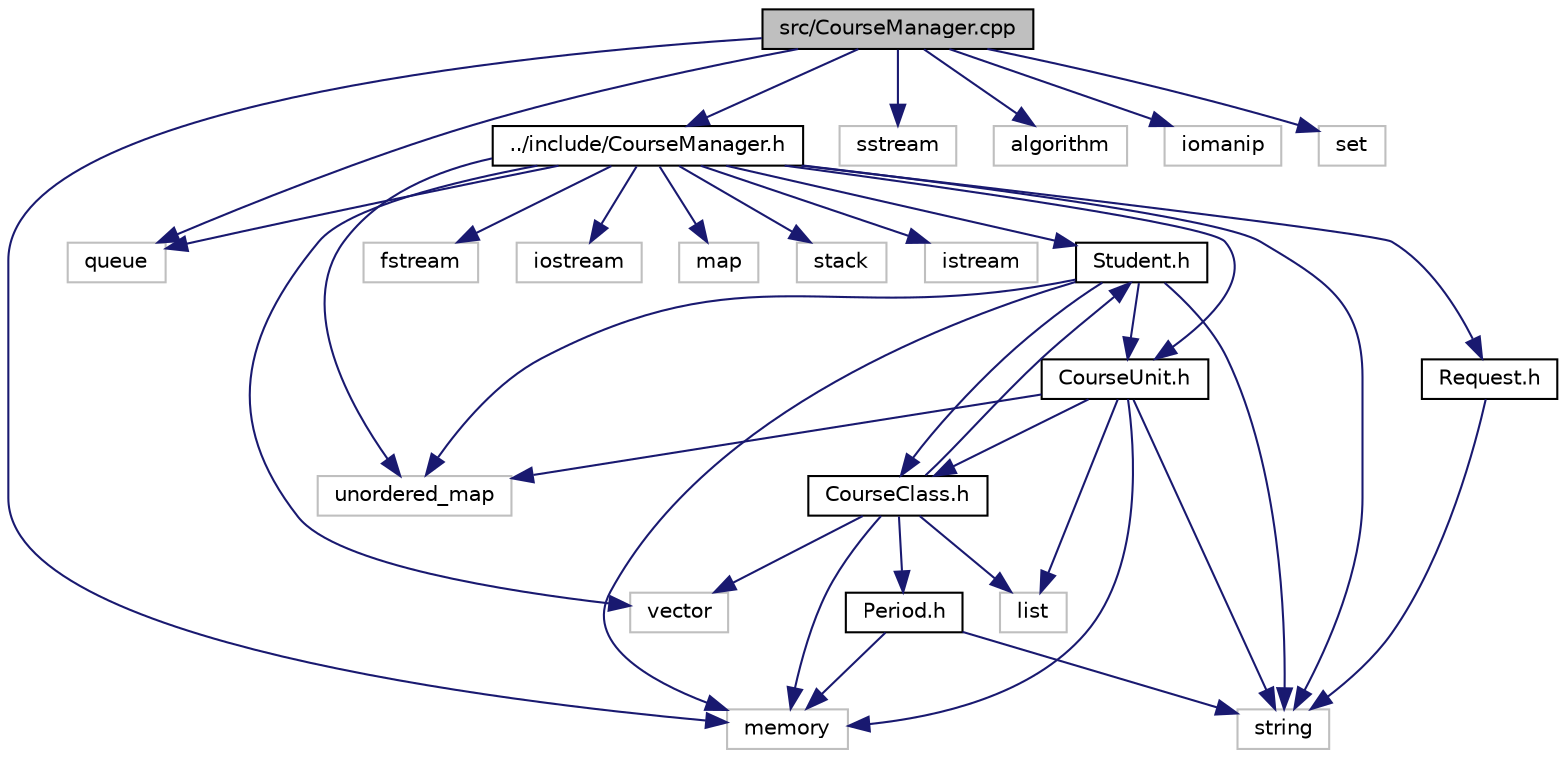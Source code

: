 digraph "src/CourseManager.cpp"
{
 // LATEX_PDF_SIZE
  edge [fontname="Helvetica",fontsize="10",labelfontname="Helvetica",labelfontsize="10"];
  node [fontname="Helvetica",fontsize="10",shape=record];
  Node1 [label="src/CourseManager.cpp",height=0.2,width=0.4,color="black", fillcolor="grey75", style="filled", fontcolor="black",tooltip=" "];
  Node1 -> Node2 [color="midnightblue",fontsize="10",style="solid"];
  Node2 [label="memory",height=0.2,width=0.4,color="grey75", fillcolor="white", style="filled",tooltip=" "];
  Node1 -> Node3 [color="midnightblue",fontsize="10",style="solid"];
  Node3 [label="sstream",height=0.2,width=0.4,color="grey75", fillcolor="white", style="filled",tooltip=" "];
  Node1 -> Node4 [color="midnightblue",fontsize="10",style="solid"];
  Node4 [label="algorithm",height=0.2,width=0.4,color="grey75", fillcolor="white", style="filled",tooltip=" "];
  Node1 -> Node5 [color="midnightblue",fontsize="10",style="solid"];
  Node5 [label="iomanip",height=0.2,width=0.4,color="grey75", fillcolor="white", style="filled",tooltip=" "];
  Node1 -> Node6 [color="midnightblue",fontsize="10",style="solid"];
  Node6 [label="set",height=0.2,width=0.4,color="grey75", fillcolor="white", style="filled",tooltip=" "];
  Node1 -> Node7 [color="midnightblue",fontsize="10",style="solid"];
  Node7 [label="queue",height=0.2,width=0.4,color="grey75", fillcolor="white", style="filled",tooltip=" "];
  Node1 -> Node8 [color="midnightblue",fontsize="10",style="solid"];
  Node8 [label="../include/CourseManager.h",height=0.2,width=0.4,color="black", fillcolor="white", style="filled",URL="$CourseManager_8h.html",tooltip=" "];
  Node8 -> Node9 [color="midnightblue",fontsize="10",style="solid"];
  Node9 [label="unordered_map",height=0.2,width=0.4,color="grey75", fillcolor="white", style="filled",tooltip=" "];
  Node8 -> Node10 [color="midnightblue",fontsize="10",style="solid"];
  Node10 [label="string",height=0.2,width=0.4,color="grey75", fillcolor="white", style="filled",tooltip=" "];
  Node8 -> Node11 [color="midnightblue",fontsize="10",style="solid"];
  Node11 [label="fstream",height=0.2,width=0.4,color="grey75", fillcolor="white", style="filled",tooltip=" "];
  Node8 -> Node12 [color="midnightblue",fontsize="10",style="solid"];
  Node12 [label="iostream",height=0.2,width=0.4,color="grey75", fillcolor="white", style="filled",tooltip=" "];
  Node8 -> Node13 [color="midnightblue",fontsize="10",style="solid"];
  Node13 [label="vector",height=0.2,width=0.4,color="grey75", fillcolor="white", style="filled",tooltip=" "];
  Node8 -> Node14 [color="midnightblue",fontsize="10",style="solid"];
  Node14 [label="map",height=0.2,width=0.4,color="grey75", fillcolor="white", style="filled",tooltip=" "];
  Node8 -> Node7 [color="midnightblue",fontsize="10",style="solid"];
  Node8 -> Node15 [color="midnightblue",fontsize="10",style="solid"];
  Node15 [label="stack",height=0.2,width=0.4,color="grey75", fillcolor="white", style="filled",tooltip=" "];
  Node8 -> Node16 [color="midnightblue",fontsize="10",style="solid"];
  Node16 [label="istream",height=0.2,width=0.4,color="grey75", fillcolor="white", style="filled",tooltip=" "];
  Node8 -> Node17 [color="midnightblue",fontsize="10",style="solid"];
  Node17 [label="Student.h",height=0.2,width=0.4,color="black", fillcolor="white", style="filled",URL="$Student_8h.html",tooltip=" "];
  Node17 -> Node10 [color="midnightblue",fontsize="10",style="solid"];
  Node17 -> Node9 [color="midnightblue",fontsize="10",style="solid"];
  Node17 -> Node2 [color="midnightblue",fontsize="10",style="solid"];
  Node17 -> Node18 [color="midnightblue",fontsize="10",style="solid"];
  Node18 [label="CourseClass.h",height=0.2,width=0.4,color="black", fillcolor="white", style="filled",URL="$CourseClass_8h.html",tooltip=" "];
  Node18 -> Node13 [color="midnightblue",fontsize="10",style="solid"];
  Node18 -> Node2 [color="midnightblue",fontsize="10",style="solid"];
  Node18 -> Node19 [color="midnightblue",fontsize="10",style="solid"];
  Node19 [label="list",height=0.2,width=0.4,color="grey75", fillcolor="white", style="filled",tooltip=" "];
  Node18 -> Node20 [color="midnightblue",fontsize="10",style="solid"];
  Node20 [label="Period.h",height=0.2,width=0.4,color="black", fillcolor="white", style="filled",URL="$Period_8h.html",tooltip=" "];
  Node20 -> Node10 [color="midnightblue",fontsize="10",style="solid"];
  Node20 -> Node2 [color="midnightblue",fontsize="10",style="solid"];
  Node18 -> Node17 [color="midnightblue",fontsize="10",style="solid"];
  Node17 -> Node21 [color="midnightblue",fontsize="10",style="solid"];
  Node21 [label="CourseUnit.h",height=0.2,width=0.4,color="black", fillcolor="white", style="filled",URL="$CourseUnit_8h.html",tooltip=" "];
  Node21 -> Node9 [color="midnightblue",fontsize="10",style="solid"];
  Node21 -> Node10 [color="midnightblue",fontsize="10",style="solid"];
  Node21 -> Node2 [color="midnightblue",fontsize="10",style="solid"];
  Node21 -> Node19 [color="midnightblue",fontsize="10",style="solid"];
  Node21 -> Node18 [color="midnightblue",fontsize="10",style="solid"];
  Node8 -> Node21 [color="midnightblue",fontsize="10",style="solid"];
  Node8 -> Node22 [color="midnightblue",fontsize="10",style="solid"];
  Node22 [label="Request.h",height=0.2,width=0.4,color="black", fillcolor="white", style="filled",URL="$Request_8h.html",tooltip="Definition of the Request class."];
  Node22 -> Node10 [color="midnightblue",fontsize="10",style="solid"];
}
